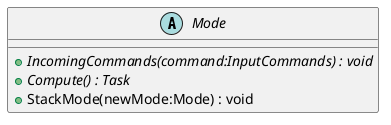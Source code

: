 @startuml
abstract class Mode {
    + {abstract} IncomingCommands(command:InputCommands) : void
    + {abstract} Compute() : Task
    + StackMode(newMode:Mode) : void
}
@enduml
